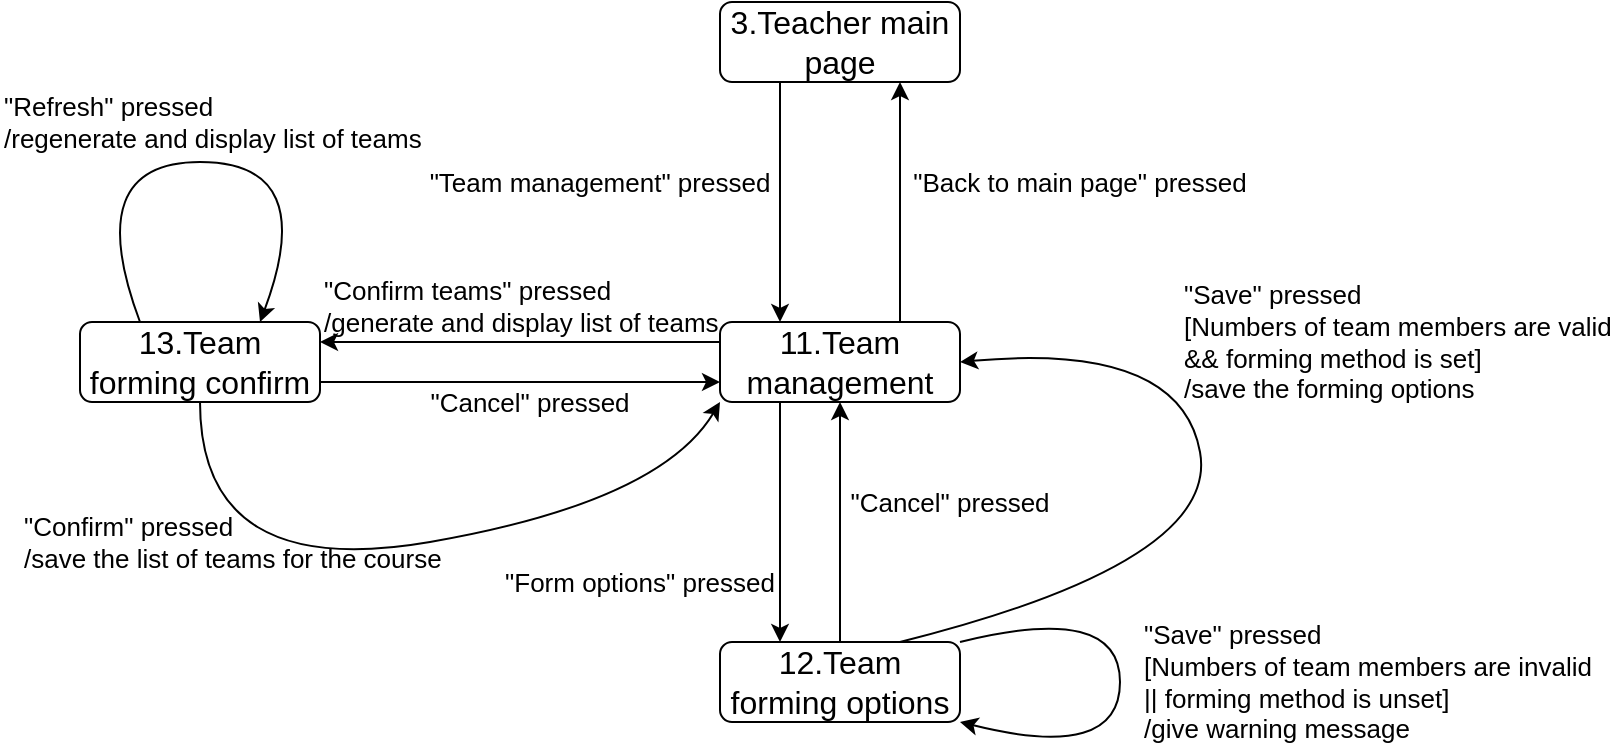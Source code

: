 <mxfile version="12.8.8" type="device"><diagram id="WrySpYq06IRjhJyYiFQm" name="第 1 页"><mxGraphModel dx="1422" dy="772" grid="1" gridSize="10" guides="1" tooltips="1" connect="1" arrows="1" fold="1" page="1" pageScale="1" pageWidth="827" pageHeight="1169" math="0" shadow="0"><root><mxCell id="0"/><mxCell id="1" parent="0"/><mxCell id="wXp__KvaVSwZtghy92A3-23" style="edgeStyle=orthogonalEdgeStyle;rounded=0;orthogonalLoop=1;jettySize=auto;html=1;exitX=0.25;exitY=1;exitDx=0;exitDy=0;entryX=0.25;entryY=0;entryDx=0;entryDy=0;" parent="1" source="wXp__KvaVSwZtghy92A3-1" target="wXp__KvaVSwZtghy92A3-2" edge="1"><mxGeometry relative="1" as="geometry"/></mxCell><mxCell id="wXp__KvaVSwZtghy92A3-1" value="&lt;font style=&quot;font-size: 16px&quot;&gt;3.Teacher main page&lt;/font&gt;" style="rounded=1;whiteSpace=wrap;html=1;" parent="1" vertex="1"><mxGeometry x="360" y="40" width="120" height="40" as="geometry"/></mxCell><mxCell id="wXp__KvaVSwZtghy92A3-24" style="edgeStyle=orthogonalEdgeStyle;rounded=0;orthogonalLoop=1;jettySize=auto;html=1;exitX=0.75;exitY=0;exitDx=0;exitDy=0;entryX=0.75;entryY=1;entryDx=0;entryDy=0;" parent="1" source="wXp__KvaVSwZtghy92A3-2" target="wXp__KvaVSwZtghy92A3-1" edge="1"><mxGeometry relative="1" as="geometry"/></mxCell><mxCell id="wXp__KvaVSwZtghy92A3-28" style="edgeStyle=orthogonalEdgeStyle;rounded=0;orthogonalLoop=1;jettySize=auto;html=1;exitX=0.25;exitY=1;exitDx=0;exitDy=0;entryX=0.25;entryY=0;entryDx=0;entryDy=0;" parent="1" source="wXp__KvaVSwZtghy92A3-2" target="wXp__KvaVSwZtghy92A3-5" edge="1"><mxGeometry relative="1" as="geometry"/></mxCell><mxCell id="wXp__KvaVSwZtghy92A3-2" value="&lt;font style=&quot;font-size: 16px&quot;&gt;11.Team management&lt;/font&gt;" style="rounded=1;whiteSpace=wrap;html=1;" parent="1" vertex="1"><mxGeometry x="360" y="200" width="120" height="40" as="geometry"/></mxCell><mxCell id="wXp__KvaVSwZtghy92A3-4" value="&lt;font style=&quot;font-size: 13px&quot;&gt;&quot;Team management&quot; pressed&lt;/font&gt;" style="text;html=1;strokeColor=none;fillColor=none;align=center;verticalAlign=middle;whiteSpace=wrap;rounded=0;" parent="1" vertex="1"><mxGeometry x="210" y="120" width="180" height="20" as="geometry"/></mxCell><mxCell id="wXp__KvaVSwZtghy92A3-29" style="edgeStyle=orthogonalEdgeStyle;rounded=0;orthogonalLoop=1;jettySize=auto;html=1;exitX=0.5;exitY=0;exitDx=0;exitDy=0;" parent="1" source="wXp__KvaVSwZtghy92A3-5" edge="1"><mxGeometry relative="1" as="geometry"><mxPoint x="420" y="240" as="targetPoint"/><Array as="points"/></mxGeometry></mxCell><mxCell id="G2_wwusYTUYr98NcSrXg-5" style="edgeStyle=orthogonalEdgeStyle;rounded=0;orthogonalLoop=1;jettySize=auto;html=1;entryX=1;entryY=0.25;entryDx=0;entryDy=0;exitX=0;exitY=0.25;exitDx=0;exitDy=0;" parent="1" source="wXp__KvaVSwZtghy92A3-2" target="wXp__KvaVSwZtghy92A3-11" edge="1"><mxGeometry relative="1" as="geometry"><mxPoint x="350" y="220" as="sourcePoint"/></mxGeometry></mxCell><mxCell id="wXp__KvaVSwZtghy92A3-5" value="&lt;span style=&quot;font-size: 16px&quot;&gt;12.Team forming options&lt;/span&gt;" style="rounded=1;whiteSpace=wrap;html=1;" parent="1" vertex="1"><mxGeometry x="360" y="360" width="120" height="40" as="geometry"/></mxCell><mxCell id="wXp__KvaVSwZtghy92A3-7" value="&lt;span style=&quot;font-size: 13px&quot;&gt;&quot;Form options&quot; pressed&lt;/span&gt;" style="text;html=1;strokeColor=none;fillColor=none;align=center;verticalAlign=middle;whiteSpace=wrap;rounded=0;" parent="1" vertex="1"><mxGeometry x="230" y="320" width="180" height="20" as="geometry"/></mxCell><mxCell id="wXp__KvaVSwZtghy92A3-9" value="" style="curved=1;endArrow=classic;html=1;entryX=1;entryY=1;entryDx=0;entryDy=0;exitX=1;exitY=0;exitDx=0;exitDy=0;" parent="1" source="wXp__KvaVSwZtghy92A3-5" target="wXp__KvaVSwZtghy92A3-5" edge="1"><mxGeometry width="50" height="50" relative="1" as="geometry"><mxPoint x="240" y="470" as="sourcePoint"/><mxPoint x="290" y="420" as="targetPoint"/><Array as="points"><mxPoint x="560" y="340"/><mxPoint x="560" y="420"/></Array></mxGeometry></mxCell><mxCell id="wXp__KvaVSwZtghy92A3-10" value="&lt;span style=&quot;font-size: 13px&quot;&gt;&quot;Save&quot; pressed&lt;br&gt;[Numbers of team members are invalid || forming method is unset]&lt;br&gt;/give warning message&lt;br&gt;&lt;/span&gt;" style="text;html=1;strokeColor=none;fillColor=none;align=left;verticalAlign=middle;whiteSpace=wrap;rounded=0;" parent="1" vertex="1"><mxGeometry x="570" y="350" width="230" height="60" as="geometry"/></mxCell><mxCell id="G2_wwusYTUYr98NcSrXg-6" style="edgeStyle=orthogonalEdgeStyle;rounded=0;orthogonalLoop=1;jettySize=auto;html=1;exitX=1;exitY=0.75;exitDx=0;exitDy=0;entryX=0;entryY=0.75;entryDx=0;entryDy=0;" parent="1" source="wXp__KvaVSwZtghy92A3-11" target="wXp__KvaVSwZtghy92A3-2" edge="1"><mxGeometry relative="1" as="geometry"><mxPoint x="350" y="240" as="targetPoint"/></mxGeometry></mxCell><mxCell id="wXp__KvaVSwZtghy92A3-11" value="&lt;span style=&quot;font-size: 16px&quot;&gt;13.Team forming confirm&lt;/span&gt;" style="rounded=1;whiteSpace=wrap;html=1;" parent="1" vertex="1"><mxGeometry x="40" y="200" width="120" height="40" as="geometry"/></mxCell><mxCell id="wXp__KvaVSwZtghy92A3-19" value="" style="curved=1;endArrow=classic;html=1;entryX=0.75;entryY=0;entryDx=0;entryDy=0;exitX=0.25;exitY=0;exitDx=0;exitDy=0;" parent="1" source="wXp__KvaVSwZtghy92A3-11" target="wXp__KvaVSwZtghy92A3-11" edge="1"><mxGeometry width="50" height="50" relative="1" as="geometry"><mxPoint x="80" y="60" as="sourcePoint"/><mxPoint x="100" y="100" as="targetPoint"/><Array as="points"><mxPoint x="40" y="120"/><mxPoint x="160" y="120"/></Array></mxGeometry></mxCell><mxCell id="wXp__KvaVSwZtghy92A3-20" value="&lt;span style=&quot;font-size: 13px&quot;&gt;&quot;Refresh&quot; pressed&lt;br&gt;/regenerate and display list of teams&lt;br&gt;&lt;/span&gt;" style="text;html=1;strokeColor=none;fillColor=none;align=left;verticalAlign=middle;whiteSpace=wrap;rounded=0;" parent="1" vertex="1"><mxGeometry y="80" width="230" height="40" as="geometry"/></mxCell><mxCell id="wXp__KvaVSwZtghy92A3-22" value="&lt;span style=&quot;font-size: 13px&quot;&gt;&quot;Confirm&quot; pressed&lt;br&gt;/save the list of teams for the course&lt;br&gt;&lt;/span&gt;" style="text;html=1;strokeColor=none;fillColor=none;align=left;verticalAlign=middle;whiteSpace=wrap;rounded=0;" parent="1" vertex="1"><mxGeometry x="10" y="290" width="220" height="40" as="geometry"/></mxCell><mxCell id="wXp__KvaVSwZtghy92A3-25" value="&lt;span style=&quot;font-size: 13px&quot;&gt;&quot;Back to main page&quot; pressed&lt;/span&gt;" style="text;html=1;strokeColor=none;fillColor=none;align=center;verticalAlign=middle;whiteSpace=wrap;rounded=0;" parent="1" vertex="1"><mxGeometry x="450" y="120" width="180" height="20" as="geometry"/></mxCell><mxCell id="wXp__KvaVSwZtghy92A3-30" value="&lt;span style=&quot;font-size: 13px&quot;&gt;&quot;Cancel&quot; pressed&lt;br&gt;&lt;/span&gt;" style="text;html=1;strokeColor=none;fillColor=none;align=center;verticalAlign=middle;whiteSpace=wrap;rounded=0;" parent="1" vertex="1"><mxGeometry x="420" y="280" width="110" height="20" as="geometry"/></mxCell><mxCell id="G2_wwusYTUYr98NcSrXg-2" value="" style="curved=1;endArrow=classic;html=1;exitX=0.75;exitY=0;exitDx=0;exitDy=0;entryX=1;entryY=0.5;entryDx=0;entryDy=0;" parent="1" source="wXp__KvaVSwZtghy92A3-5" target="wXp__KvaVSwZtghy92A3-2" edge="1"><mxGeometry width="50" height="50" relative="1" as="geometry"><mxPoint x="100" y="690" as="sourcePoint"/><mxPoint x="150" y="640" as="targetPoint"/><Array as="points"><mxPoint x="610" y="320"/><mxPoint x="590" y="210"/></Array></mxGeometry></mxCell><mxCell id="G2_wwusYTUYr98NcSrXg-4" value="&lt;span style=&quot;font-size: 13px&quot;&gt;&quot;Save&quot; pressed&lt;br&gt;[Numbers of team members are valid&lt;br&gt;&amp;amp;&amp;amp; forming method is set]&lt;br&gt;/save the forming options&lt;br&gt;&lt;/span&gt;" style="text;html=1;strokeColor=none;fillColor=none;align=left;verticalAlign=middle;whiteSpace=wrap;rounded=0;" parent="1" vertex="1"><mxGeometry x="590" y="180" width="220" height="60" as="geometry"/></mxCell><mxCell id="G2_wwusYTUYr98NcSrXg-7" value="&lt;span style=&quot;font-size: 13px&quot;&gt;&quot;Cancel&quot; pressed&lt;br&gt;&lt;/span&gt;" style="text;html=1;strokeColor=none;fillColor=none;align=center;verticalAlign=middle;whiteSpace=wrap;rounded=0;" parent="1" vertex="1"><mxGeometry x="210" y="230" width="110" height="20" as="geometry"/></mxCell><mxCell id="G2_wwusYTUYr98NcSrXg-8" value="&lt;span style=&quot;font-size: 13px&quot;&gt;&quot;Confirm teams&quot; pressed&lt;br&gt;/&lt;/span&gt;&lt;span style=&quot;font-size: 13px;&quot;&gt;generate and display list of teams&lt;/span&gt;&lt;span style=&quot;font-size: 13px&quot;&gt;&lt;br&gt;&lt;/span&gt;" style="text;html=1;strokeColor=none;fillColor=none;align=left;verticalAlign=middle;whiteSpace=wrap;rounded=0;" parent="1" vertex="1"><mxGeometry x="160" y="177" width="210" height="30" as="geometry"/></mxCell><mxCell id="G2_wwusYTUYr98NcSrXg-9" value="" style="curved=1;endArrow=classic;html=1;entryX=0;entryY=1;entryDx=0;entryDy=0;exitX=0.5;exitY=1;exitDx=0;exitDy=0;" parent="1" source="wXp__KvaVSwZtghy92A3-11" target="wXp__KvaVSwZtghy92A3-2" edge="1"><mxGeometry width="50" height="50" relative="1" as="geometry"><mxPoint x="10" y="660" as="sourcePoint"/><mxPoint x="60" y="610" as="targetPoint"/><Array as="points"><mxPoint x="100" y="330"/><mxPoint x="330" y="290"/></Array></mxGeometry></mxCell></root></mxGraphModel></diagram></mxfile>